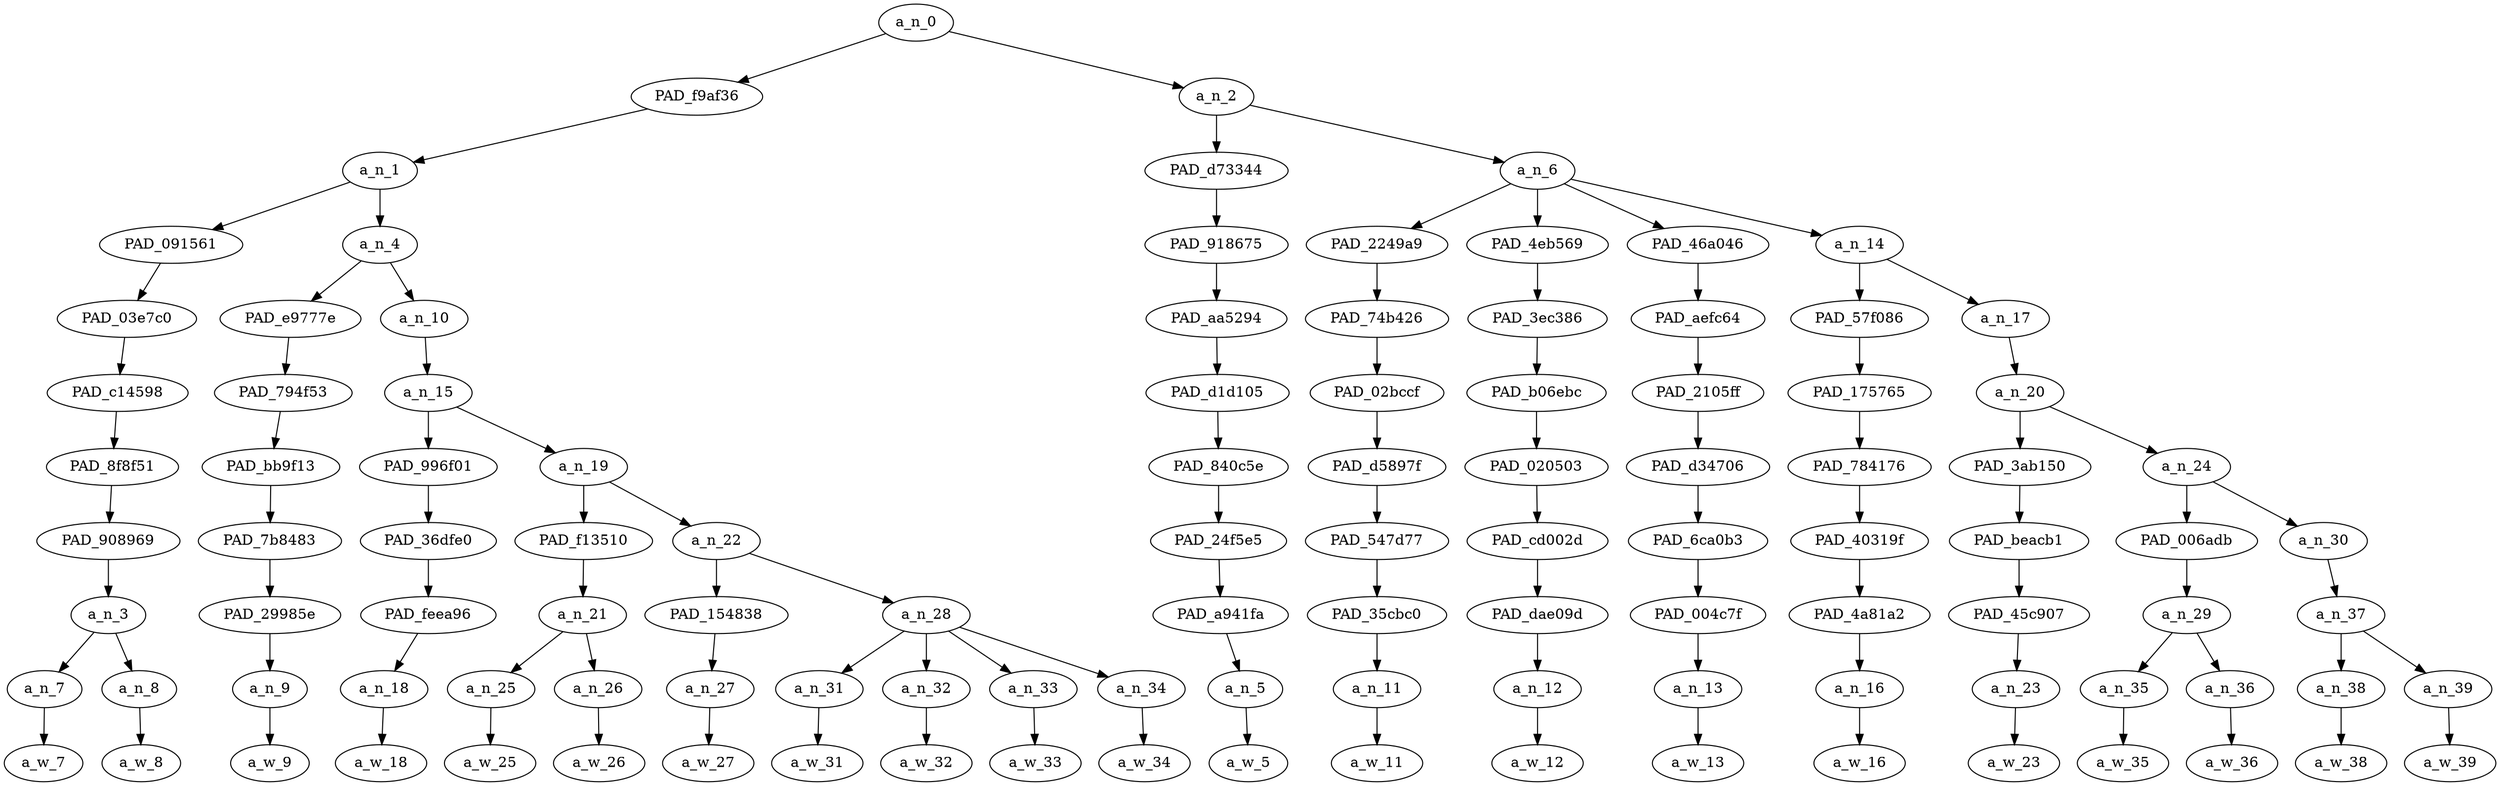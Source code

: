 strict digraph "" {
	a_n_0	[div_dir=-1,
		index=0,
		level=10,
		pos="7.125,10!",
		text_span="[0, 1, 2, 3, 4, 5, 6, 7, 8, 9, 10, 11, 12, 13, 14, 15, 16, 17, 18, 19, 20]",
		value=1.00000001];
	PAD_f9af36	[div_dir=-1,
		index=0,
		level=9,
		pos="1.859375,9!",
		text_span="[0, 1, 2, 3, 4, 5, 6, 7, 8, 9, 10]",
		value=0.32409931];
	a_n_0 -> PAD_f9af36;
	a_n_2	[div_dir=-1,
		index=1,
		level=9,
		pos="12.390625,9!",
		text_span="[11, 12, 13, 14, 15, 16, 17, 18, 19, 20]",
		value=0.67584009];
	a_n_0 -> a_n_2;
	a_n_1	[div_dir=-1,
		index=0,
		level=8,
		pos="1.859375,8!",
		text_span="[0, 1, 2, 3, 4, 5, 6, 7, 8, 9, 10]",
		value=0.32409931];
	PAD_f9af36 -> a_n_1;
	PAD_091561	[div_dir=-1,
		index=0,
		level=7,
		pos="0.5,7!",
		text_span="[0, 1]",
		value=0.07842883];
	a_n_1 -> PAD_091561;
	a_n_4	[div_dir=-1,
		index=1,
		level=7,
		pos="3.21875,7!",
		text_span="[2, 3, 4, 5, 6, 7, 8, 9, 10]",
		value=0.24562810];
	a_n_1 -> a_n_4;
	PAD_03e7c0	[div_dir=-1,
		index=0,
		level=6,
		pos="0.5,6!",
		text_span="[0, 1]",
		value=0.07842883];
	PAD_091561 -> PAD_03e7c0;
	PAD_c14598	[div_dir=-1,
		index=0,
		level=5,
		pos="0.5,5!",
		text_span="[0, 1]",
		value=0.07842883];
	PAD_03e7c0 -> PAD_c14598;
	PAD_8f8f51	[div_dir=-1,
		index=0,
		level=4,
		pos="0.5,4!",
		text_span="[0, 1]",
		value=0.07842883];
	PAD_c14598 -> PAD_8f8f51;
	PAD_908969	[div_dir=-1,
		index=0,
		level=3,
		pos="0.5,3!",
		text_span="[0, 1]",
		value=0.07842883];
	PAD_8f8f51 -> PAD_908969;
	a_n_3	[div_dir=-1,
		index=0,
		level=2,
		pos="0.5,2!",
		text_span="[0, 1]",
		value=0.07842883];
	PAD_908969 -> a_n_3;
	a_n_7	[div_dir=-1,
		index=0,
		level=1,
		pos="0.0,1!",
		text_span="[0]",
		value=0.03893470];
	a_n_3 -> a_n_7;
	a_n_8	[div_dir=-1,
		index=1,
		level=1,
		pos="1.0,1!",
		text_span="[1]",
		value=0.03942607];
	a_n_3 -> a_n_8;
	a_w_7	[div_dir=0,
		index=0,
		level=0,
		pos="0,0!",
		text_span="[0]",
		value=lol];
	a_n_7 -> a_w_7;
	a_w_8	[div_dir=0,
		index=1,
		level=0,
		pos="1,0!",
		text_span="[1]",
		value="<user>"];
	a_n_8 -> a_w_8;
	PAD_e9777e	[div_dir=1,
		index=1,
		level=6,
		pos="2.0,6!",
		text_span="[2]",
		value=0.01917744];
	a_n_4 -> PAD_e9777e;
	a_n_10	[div_dir=-1,
		index=2,
		level=6,
		pos="4.4375,6!",
		text_span="[3, 4, 5, 6, 7, 8, 9, 10]",
		value=0.22643752];
	a_n_4 -> a_n_10;
	PAD_794f53	[div_dir=1,
		index=1,
		level=5,
		pos="2.0,5!",
		text_span="[2]",
		value=0.01917744];
	PAD_e9777e -> PAD_794f53;
	PAD_bb9f13	[div_dir=1,
		index=1,
		level=4,
		pos="2.0,4!",
		text_span="[2]",
		value=0.01917744];
	PAD_794f53 -> PAD_bb9f13;
	PAD_7b8483	[div_dir=1,
		index=1,
		level=3,
		pos="2.0,3!",
		text_span="[2]",
		value=0.01917744];
	PAD_bb9f13 -> PAD_7b8483;
	PAD_29985e	[div_dir=1,
		index=1,
		level=2,
		pos="2.0,2!",
		text_span="[2]",
		value=0.01917744];
	PAD_7b8483 -> PAD_29985e;
	a_n_9	[div_dir=1,
		index=2,
		level=1,
		pos="2.0,1!",
		text_span="[2]",
		value=0.01917744];
	PAD_29985e -> a_n_9;
	a_w_9	[div_dir=0,
		index=2,
		level=0,
		pos="2,0!",
		text_span="[2]",
		value=what];
	a_n_9 -> a_w_9;
	a_n_15	[div_dir=-1,
		index=2,
		level=5,
		pos="4.4375,5!",
		text_span="[3, 4, 5, 6, 7, 8, 9, 10]",
		value=0.22641527];
	a_n_10 -> a_n_15;
	PAD_996f01	[div_dir=-1,
		index=2,
		level=4,
		pos="3.0,4!",
		text_span="[3]",
		value=0.02010948];
	a_n_15 -> PAD_996f01;
	a_n_19	[div_dir=-1,
		index=3,
		level=4,
		pos="5.875,4!",
		text_span="[4, 5, 6, 7, 8, 9, 10]",
		value=0.20628354];
	a_n_15 -> a_n_19;
	PAD_36dfe0	[div_dir=-1,
		index=2,
		level=3,
		pos="3.0,3!",
		text_span="[3]",
		value=0.02010948];
	PAD_996f01 -> PAD_36dfe0;
	PAD_feea96	[div_dir=-1,
		index=2,
		level=2,
		pos="3.0,2!",
		text_span="[3]",
		value=0.02010948];
	PAD_36dfe0 -> PAD_feea96;
	a_n_18	[div_dir=-1,
		index=3,
		level=1,
		pos="3.0,1!",
		text_span="[3]",
		value=0.02010948];
	PAD_feea96 -> a_n_18;
	a_w_18	[div_dir=0,
		index=3,
		level=0,
		pos="3,0!",
		text_span="[3]",
		value=happened];
	a_n_18 -> a_w_18;
	PAD_f13510	[div_dir=-1,
		index=3,
		level=3,
		pos="4.5,3!",
		text_span="[4, 5]",
		value=0.04757723];
	a_n_19 -> PAD_f13510;
	a_n_22	[div_dir=-1,
		index=4,
		level=3,
		pos="7.25,3!",
		text_span="[6, 7, 8, 9, 10]",
		value=0.15868440];
	a_n_19 -> a_n_22;
	a_n_21	[div_dir=-1,
		index=3,
		level=2,
		pos="4.5,2!",
		text_span="[4, 5]",
		value=0.04757723];
	PAD_f13510 -> a_n_21;
	a_n_25	[div_dir=-1,
		index=4,
		level=1,
		pos="4.0,1!",
		text_span="[4]",
		value=0.02358767];
	a_n_21 -> a_n_25;
	a_n_26	[div_dir=1,
		index=5,
		level=1,
		pos="5.0,1!",
		text_span="[5]",
		value=0.02395520];
	a_n_21 -> a_n_26;
	a_w_25	[div_dir=0,
		index=4,
		level=0,
		pos="4,0!",
		text_span="[4]",
		value=the];
	a_n_25 -> a_w_25;
	a_w_26	[div_dir=0,
		index=5,
		level=0,
		pos="5,0!",
		text_span="[5]",
		value=owner];
	a_n_26 -> a_w_26;
	PAD_154838	[div_dir=-1,
		index=4,
		level=2,
		pos="6.0,2!",
		text_span="[6]",
		value=0.01264602];
	a_n_22 -> PAD_154838;
	a_n_28	[div_dir=-1,
		index=5,
		level=2,
		pos="8.5,2!",
		text_span="[7, 8, 9, 10]",
		value=0.14603408];
	a_n_22 -> a_n_28;
	a_n_27	[div_dir=-1,
		index=6,
		level=1,
		pos="6.0,1!",
		text_span="[6]",
		value=0.01264602];
	PAD_154838 -> a_n_27;
	a_w_27	[div_dir=0,
		index=6,
		level=0,
		pos="6,0!",
		text_span="[6]",
		value=of];
	a_n_27 -> a_w_27;
	a_n_31	[div_dir=-1,
		index=7,
		level=1,
		pos="7.0,1!",
		text_span="[7]",
		value=0.01586898];
	a_n_28 -> a_n_31;
	a_n_32	[div_dir=1,
		index=8,
		level=1,
		pos="8.0,1!",
		text_span="[8]",
		value=0.03077204];
	a_n_28 -> a_n_32;
	a_n_33	[div_dir=-1,
		index=9,
		level=1,
		pos="9.0,1!",
		text_span="[9]",
		value=0.06398957];
	a_n_28 -> a_n_33;
	a_n_34	[div_dir=-1,
		index=10,
		level=1,
		pos="10.0,1!",
		text_span="[10]",
		value=0.03540339];
	a_n_28 -> a_n_34;
	a_w_31	[div_dir=0,
		index=7,
		level=0,
		pos="7,0!",
		text_span="[7]",
		value=this];
	a_n_31 -> a_w_31;
	a_w_32	[div_dir=0,
		index=8,
		level=0,
		pos="8,0!",
		text_span="[8]",
		value=website];
	a_n_32 -> a_w_32;
	a_w_33	[div_dir=0,
		index=9,
		level=0,
		pos="9,0!",
		text_span="[9]",
		value=pew];
	a_n_33 -> a_w_33;
	a_w_34	[div_dir=0,
		index=10,
		level=0,
		pos="10,0!",
		text_span="[10]",
		value=tube];
	a_n_34 -> a_w_34;
	PAD_d73344	[div_dir=-1,
		index=1,
		level=8,
		pos="11.0,8!",
		text_span="[11]",
		value=0.02148446];
	a_n_2 -> PAD_d73344;
	a_n_6	[div_dir=-1,
		index=2,
		level=8,
		pos="13.78125,8!",
		text_span="[12, 13, 14, 15, 16, 17, 18, 19, 20]",
		value=0.65431221];
	a_n_2 -> a_n_6;
	PAD_918675	[div_dir=-1,
		index=2,
		level=7,
		pos="11.0,7!",
		text_span="[11]",
		value=0.02148446];
	PAD_d73344 -> PAD_918675;
	PAD_aa5294	[div_dir=-1,
		index=3,
		level=6,
		pos="11.0,6!",
		text_span="[11]",
		value=0.02148446];
	PAD_918675 -> PAD_aa5294;
	PAD_d1d105	[div_dir=-1,
		index=3,
		level=5,
		pos="11.0,5!",
		text_span="[11]",
		value=0.02148446];
	PAD_aa5294 -> PAD_d1d105;
	PAD_840c5e	[div_dir=-1,
		index=4,
		level=4,
		pos="11.0,4!",
		text_span="[11]",
		value=0.02148446];
	PAD_d1d105 -> PAD_840c5e;
	PAD_24f5e5	[div_dir=-1,
		index=5,
		level=3,
		pos="11.0,3!",
		text_span="[11]",
		value=0.02148446];
	PAD_840c5e -> PAD_24f5e5;
	PAD_a941fa	[div_dir=-1,
		index=6,
		level=2,
		pos="11.0,2!",
		text_span="[11]",
		value=0.02148446];
	PAD_24f5e5 -> PAD_a941fa;
	a_n_5	[div_dir=-1,
		index=11,
		level=1,
		pos="11.0,1!",
		text_span="[11]",
		value=0.02148446];
	PAD_a941fa -> a_n_5;
	a_w_5	[div_dir=0,
		index=11,
		level=0,
		pos="11,0!",
		text_span="[11]",
		value=has];
	a_n_5 -> a_w_5;
	PAD_2249a9	[div_dir=1,
		index=3,
		level=7,
		pos="12.0,7!",
		text_span="[12]",
		value=0.02434682];
	a_n_6 -> PAD_2249a9;
	PAD_4eb569	[div_dir=-1,
		index=4,
		level=7,
		pos="13.0,7!",
		text_span="[13]",
		value=0.02365617];
	a_n_6 -> PAD_4eb569;
	PAD_46a046	[div_dir=1,
		index=5,
		level=7,
		pos="14.0,7!",
		text_span="[14]",
		value=0.01989279];
	a_n_6 -> PAD_46a046;
	a_n_14	[div_dir=-1,
		index=6,
		level=7,
		pos="16.125,7!",
		text_span="[15, 16, 17, 18, 19, 20]",
		value=0.58637691];
	a_n_6 -> a_n_14;
	PAD_74b426	[div_dir=1,
		index=4,
		level=6,
		pos="12.0,6!",
		text_span="[12]",
		value=0.02434682];
	PAD_2249a9 -> PAD_74b426;
	PAD_02bccf	[div_dir=1,
		index=4,
		level=5,
		pos="12.0,5!",
		text_span="[12]",
		value=0.02434682];
	PAD_74b426 -> PAD_02bccf;
	PAD_d5897f	[div_dir=1,
		index=5,
		level=4,
		pos="12.0,4!",
		text_span="[12]",
		value=0.02434682];
	PAD_02bccf -> PAD_d5897f;
	PAD_547d77	[div_dir=1,
		index=6,
		level=3,
		pos="12.0,3!",
		text_span="[12]",
		value=0.02434682];
	PAD_d5897f -> PAD_547d77;
	PAD_35cbc0	[div_dir=1,
		index=7,
		level=2,
		pos="12.0,2!",
		text_span="[12]",
		value=0.02434682];
	PAD_547d77 -> PAD_35cbc0;
	a_n_11	[div_dir=1,
		index=12,
		level=1,
		pos="12.0,1!",
		text_span="[12]",
		value=0.02434682];
	PAD_35cbc0 -> a_n_11;
	a_w_11	[div_dir=0,
		index=12,
		level=0,
		pos="12,0!",
		text_span="[12]",
		value=banned];
	a_n_11 -> a_w_11;
	PAD_3ec386	[div_dir=-1,
		index=5,
		level=6,
		pos="13.0,6!",
		text_span="[13]",
		value=0.02365617];
	PAD_4eb569 -> PAD_3ec386;
	PAD_b06ebc	[div_dir=-1,
		index=5,
		level=5,
		pos="13.0,5!",
		text_span="[13]",
		value=0.02365617];
	PAD_3ec386 -> PAD_b06ebc;
	PAD_020503	[div_dir=-1,
		index=6,
		level=4,
		pos="13.0,4!",
		text_span="[13]",
		value=0.02365617];
	PAD_b06ebc -> PAD_020503;
	PAD_cd002d	[div_dir=-1,
		index=7,
		level=3,
		pos="13.0,3!",
		text_span="[13]",
		value=0.02365617];
	PAD_020503 -> PAD_cd002d;
	PAD_dae09d	[div_dir=-1,
		index=8,
		level=2,
		pos="13.0,2!",
		text_span="[13]",
		value=0.02365617];
	PAD_cd002d -> PAD_dae09d;
	a_n_12	[div_dir=-1,
		index=13,
		level=1,
		pos="13.0,1!",
		text_span="[13]",
		value=0.02365617];
	PAD_dae09d -> a_n_12;
	a_w_12	[div_dir=0,
		index=13,
		level=0,
		pos="13,0!",
		text_span="[13]",
		value=you];
	a_n_12 -> a_w_12;
	PAD_aefc64	[div_dir=1,
		index=6,
		level=6,
		pos="14.0,6!",
		text_span="[14]",
		value=0.01989279];
	PAD_46a046 -> PAD_aefc64;
	PAD_2105ff	[div_dir=1,
		index=6,
		level=5,
		pos="14.0,5!",
		text_span="[14]",
		value=0.01989279];
	PAD_aefc64 -> PAD_2105ff;
	PAD_d34706	[div_dir=1,
		index=7,
		level=4,
		pos="14.0,4!",
		text_span="[14]",
		value=0.01989279];
	PAD_2105ff -> PAD_d34706;
	PAD_6ca0b3	[div_dir=1,
		index=8,
		level=3,
		pos="14.0,3!",
		text_span="[14]",
		value=0.01989279];
	PAD_d34706 -> PAD_6ca0b3;
	PAD_004c7f	[div_dir=1,
		index=9,
		level=2,
		pos="14.0,2!",
		text_span="[14]",
		value=0.01989279];
	PAD_6ca0b3 -> PAD_004c7f;
	a_n_13	[div_dir=1,
		index=14,
		level=1,
		pos="14.0,1!",
		text_span="[14]",
		value=0.01989279];
	PAD_004c7f -> a_n_13;
	a_w_13	[div_dir=0,
		index=14,
		level=0,
		pos="14,0!",
		text_span="[14]",
		value=temporarily];
	a_n_13 -> a_w_13;
	PAD_57f086	[div_dir=1,
		index=7,
		level=6,
		pos="15.0,6!",
		text_span="[15]",
		value=0.01258297];
	a_n_14 -> PAD_57f086;
	a_n_17	[div_dir=-1,
		index=8,
		level=6,
		pos="17.25,6!",
		text_span="[16, 17, 18, 19, 20]",
		value=0.57372590];
	a_n_14 -> a_n_17;
	PAD_175765	[div_dir=1,
		index=7,
		level=5,
		pos="15.0,5!",
		text_span="[15]",
		value=0.01258297];
	PAD_57f086 -> PAD_175765;
	PAD_784176	[div_dir=1,
		index=8,
		level=4,
		pos="15.0,4!",
		text_span="[15]",
		value=0.01258297];
	PAD_175765 -> PAD_784176;
	PAD_40319f	[div_dir=1,
		index=9,
		level=3,
		pos="15.0,3!",
		text_span="[15]",
		value=0.01258297];
	PAD_784176 -> PAD_40319f;
	PAD_4a81a2	[div_dir=1,
		index=10,
		level=2,
		pos="15.0,2!",
		text_span="[15]",
		value=0.01258297];
	PAD_40319f -> PAD_4a81a2;
	a_n_16	[div_dir=1,
		index=15,
		level=1,
		pos="15.0,1!",
		text_span="[15]",
		value=0.01258297];
	PAD_4a81a2 -> a_n_16;
	a_w_16	[div_dir=0,
		index=15,
		level=0,
		pos="15,0!",
		text_span="[15]",
		value=from];
	a_n_16 -> a_w_16;
	a_n_20	[div_dir=-1,
		index=8,
		level=5,
		pos="17.25,5!",
		text_span="[16, 17, 18, 19, 20]",
		value=0.57365155];
	a_n_17 -> a_n_20;
	PAD_3ab150	[div_dir=1,
		index=9,
		level=4,
		pos="16.0,4!",
		text_span="[16]",
		value=0.03215982];
	a_n_20 -> PAD_3ab150;
	a_n_24	[div_dir=-1,
		index=10,
		level=4,
		pos="18.5,4!",
		text_span="[17, 18, 19, 20]",
		value=0.54141737];
	a_n_20 -> a_n_24;
	PAD_beacb1	[div_dir=1,
		index=10,
		level=3,
		pos="16.0,3!",
		text_span="[16]",
		value=0.03215982];
	PAD_3ab150 -> PAD_beacb1;
	PAD_45c907	[div_dir=1,
		index=11,
		level=2,
		pos="16.0,2!",
		text_span="[16]",
		value=0.03215982];
	PAD_beacb1 -> PAD_45c907;
	a_n_23	[div_dir=1,
		index=16,
		level=1,
		pos="16.0,1!",
		text_span="[16]",
		value=0.03215982];
	PAD_45c907 -> a_n_23;
	a_w_23	[div_dir=0,
		index=16,
		level=0,
		pos="16,0!",
		text_span="[16]",
		value=accessing];
	a_n_23 -> a_w_23;
	PAD_006adb	[div_dir=1,
		index=11,
		level=3,
		pos="17.5,3!",
		text_span="[17, 18]",
		value=0.06217188];
	a_n_24 -> PAD_006adb;
	a_n_30	[div_dir=-1,
		index=12,
		level=3,
		pos="19.5,3!",
		text_span="[19, 20]",
		value=0.47915336];
	a_n_24 -> a_n_30;
	a_n_29	[div_dir=1,
		index=12,
		level=2,
		pos="17.5,2!",
		text_span="[17, 18]",
		value=0.06217188];
	PAD_006adb -> a_n_29;
	a_n_35	[div_dir=1,
		index=17,
		level=1,
		pos="17.0,1!",
		text_span="[17]",
		value=0.02009306];
	a_n_29 -> a_n_35;
	a_n_36	[div_dir=1,
		index=18,
		level=1,
		pos="18.0,1!",
		text_span="[18]",
		value=0.04194778];
	a_n_29 -> a_n_36;
	a_w_35	[div_dir=0,
		index=17,
		level=0,
		pos="17,0!",
		text_span="[17]",
		value=this1];
	a_n_35 -> a_w_35;
	a_w_36	[div_dir=0,
		index=18,
		level=0,
		pos="18,0!",
		text_span="[18]",
		value=website1];
	a_n_36 -> a_w_36;
	a_n_37	[div_dir=-1,
		index=13,
		level=2,
		pos="19.5,2!",
		text_span="[19, 20]",
		value=0.47897170];
	a_n_30 -> a_n_37;
	a_n_38	[div_dir=-1,
		index=19,
		level=1,
		pos="19.0,1!",
		text_span="[19]",
		value=0.05351966];
	a_n_37 -> a_n_38;
	a_n_39	[div_dir=-1,
		index=20,
		level=1,
		pos="20.0,1!",
		text_span="[20]",
		value=0.42527038];
	a_n_37 -> a_n_39;
	a_w_38	[div_dir=0,
		index=19,
		level=0,
		pos="19,0!",
		text_span="[19]",
		value=i];
	a_n_38 -> a_w_38;
	a_w_39	[div_dir=0,
		index=20,
		level=0,
		pos="20,0!",
		text_span="[20]",
		value=dindunuffin];
	a_n_39 -> a_w_39;
}
